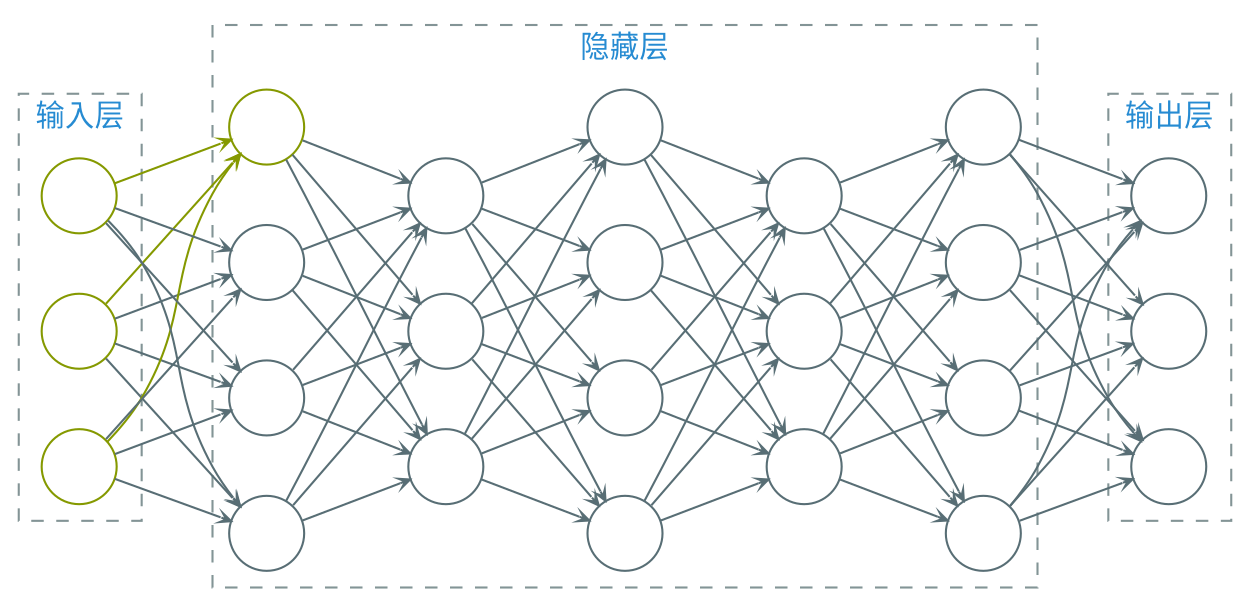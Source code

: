 digraph g {

    graph [nodesep=0.4 ranksep=0.7]
    bgcolor=transparent
    rankdir=LR

    node [shape=circle color="#859900" fontcolor="#859900" fontsize=16 fontname="Ysabeau,LXGWWenKai" label=""]
    edge [color="#859900" fontcolor="#839496" fontsize=12 fontname="Ysabeau,LXGWWenKai" arrowhead=vee arrowsize=0.5]

    subgraph cluster_1 {
        style="dashed"
        label="输入层"
        color="#839496"
        fontname="Ysabeau,LXGWWenKai"
        fontcolor="#268bd2"

        11,12,13
    }

    subgraph cluster_2 {
        style="dashed"
        label="隐藏层"
        color="#839496"
        fontname="Ysabeau,LXGWWenKai"
        fontcolor="#268bd2"

        {11,12,13} -> 21

        node [color="#586e75"]
        edge [color="#586e75"]

        {11,12,13} -> {22,23,24}
        {21,22,23,24} -> {31,32,33} -> {41,42,43,44} -> {51,52,53} -> {61,62,63,64}
    }

    subgraph cluster_3 {
        style="dashed"
        label="输出层"
        color="#839496"
        fontname="Ysabeau,LXGWWenKai"
        fontcolor="#268bd2"
        node [color="#586e75"]
        edge [color="#586e75"]
        {61,62,63,64} -> {71,72,73}

    }

}
